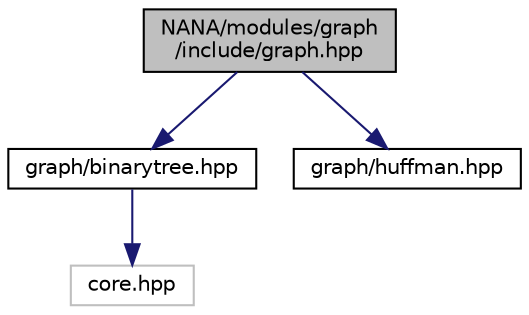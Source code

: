 digraph "NANA/modules/graph/include/graph.hpp"
{
 // LATEX_PDF_SIZE
  edge [fontname="Helvetica",fontsize="10",labelfontname="Helvetica",labelfontsize="10"];
  node [fontname="Helvetica",fontsize="10",shape=record];
  Node1 [label="NANA/modules/graph\l/include/graph.hpp",height=0.2,width=0.4,color="black", fillcolor="grey75", style="filled", fontcolor="black",tooltip="实现图论相关算法"];
  Node1 -> Node2 [color="midnightblue",fontsize="10",style="solid",fontname="Helvetica"];
  Node2 [label="graph/binarytree.hpp",height=0.2,width=0.4,color="black", fillcolor="white", style="filled",URL="$binarytree_8hpp.html",tooltip="实现二叉树的模板"];
  Node2 -> Node3 [color="midnightblue",fontsize="10",style="solid",fontname="Helvetica"];
  Node3 [label="core.hpp",height=0.2,width=0.4,color="grey75", fillcolor="white", style="filled",tooltip=" "];
  Node1 -> Node4 [color="midnightblue",fontsize="10",style="solid",fontname="Helvetica"];
  Node4 [label="graph/huffman.hpp",height=0.2,width=0.4,color="black", fillcolor="white", style="filled",URL="$huffman_8hpp.html",tooltip="实现霍夫曼编码和解码"];
}
